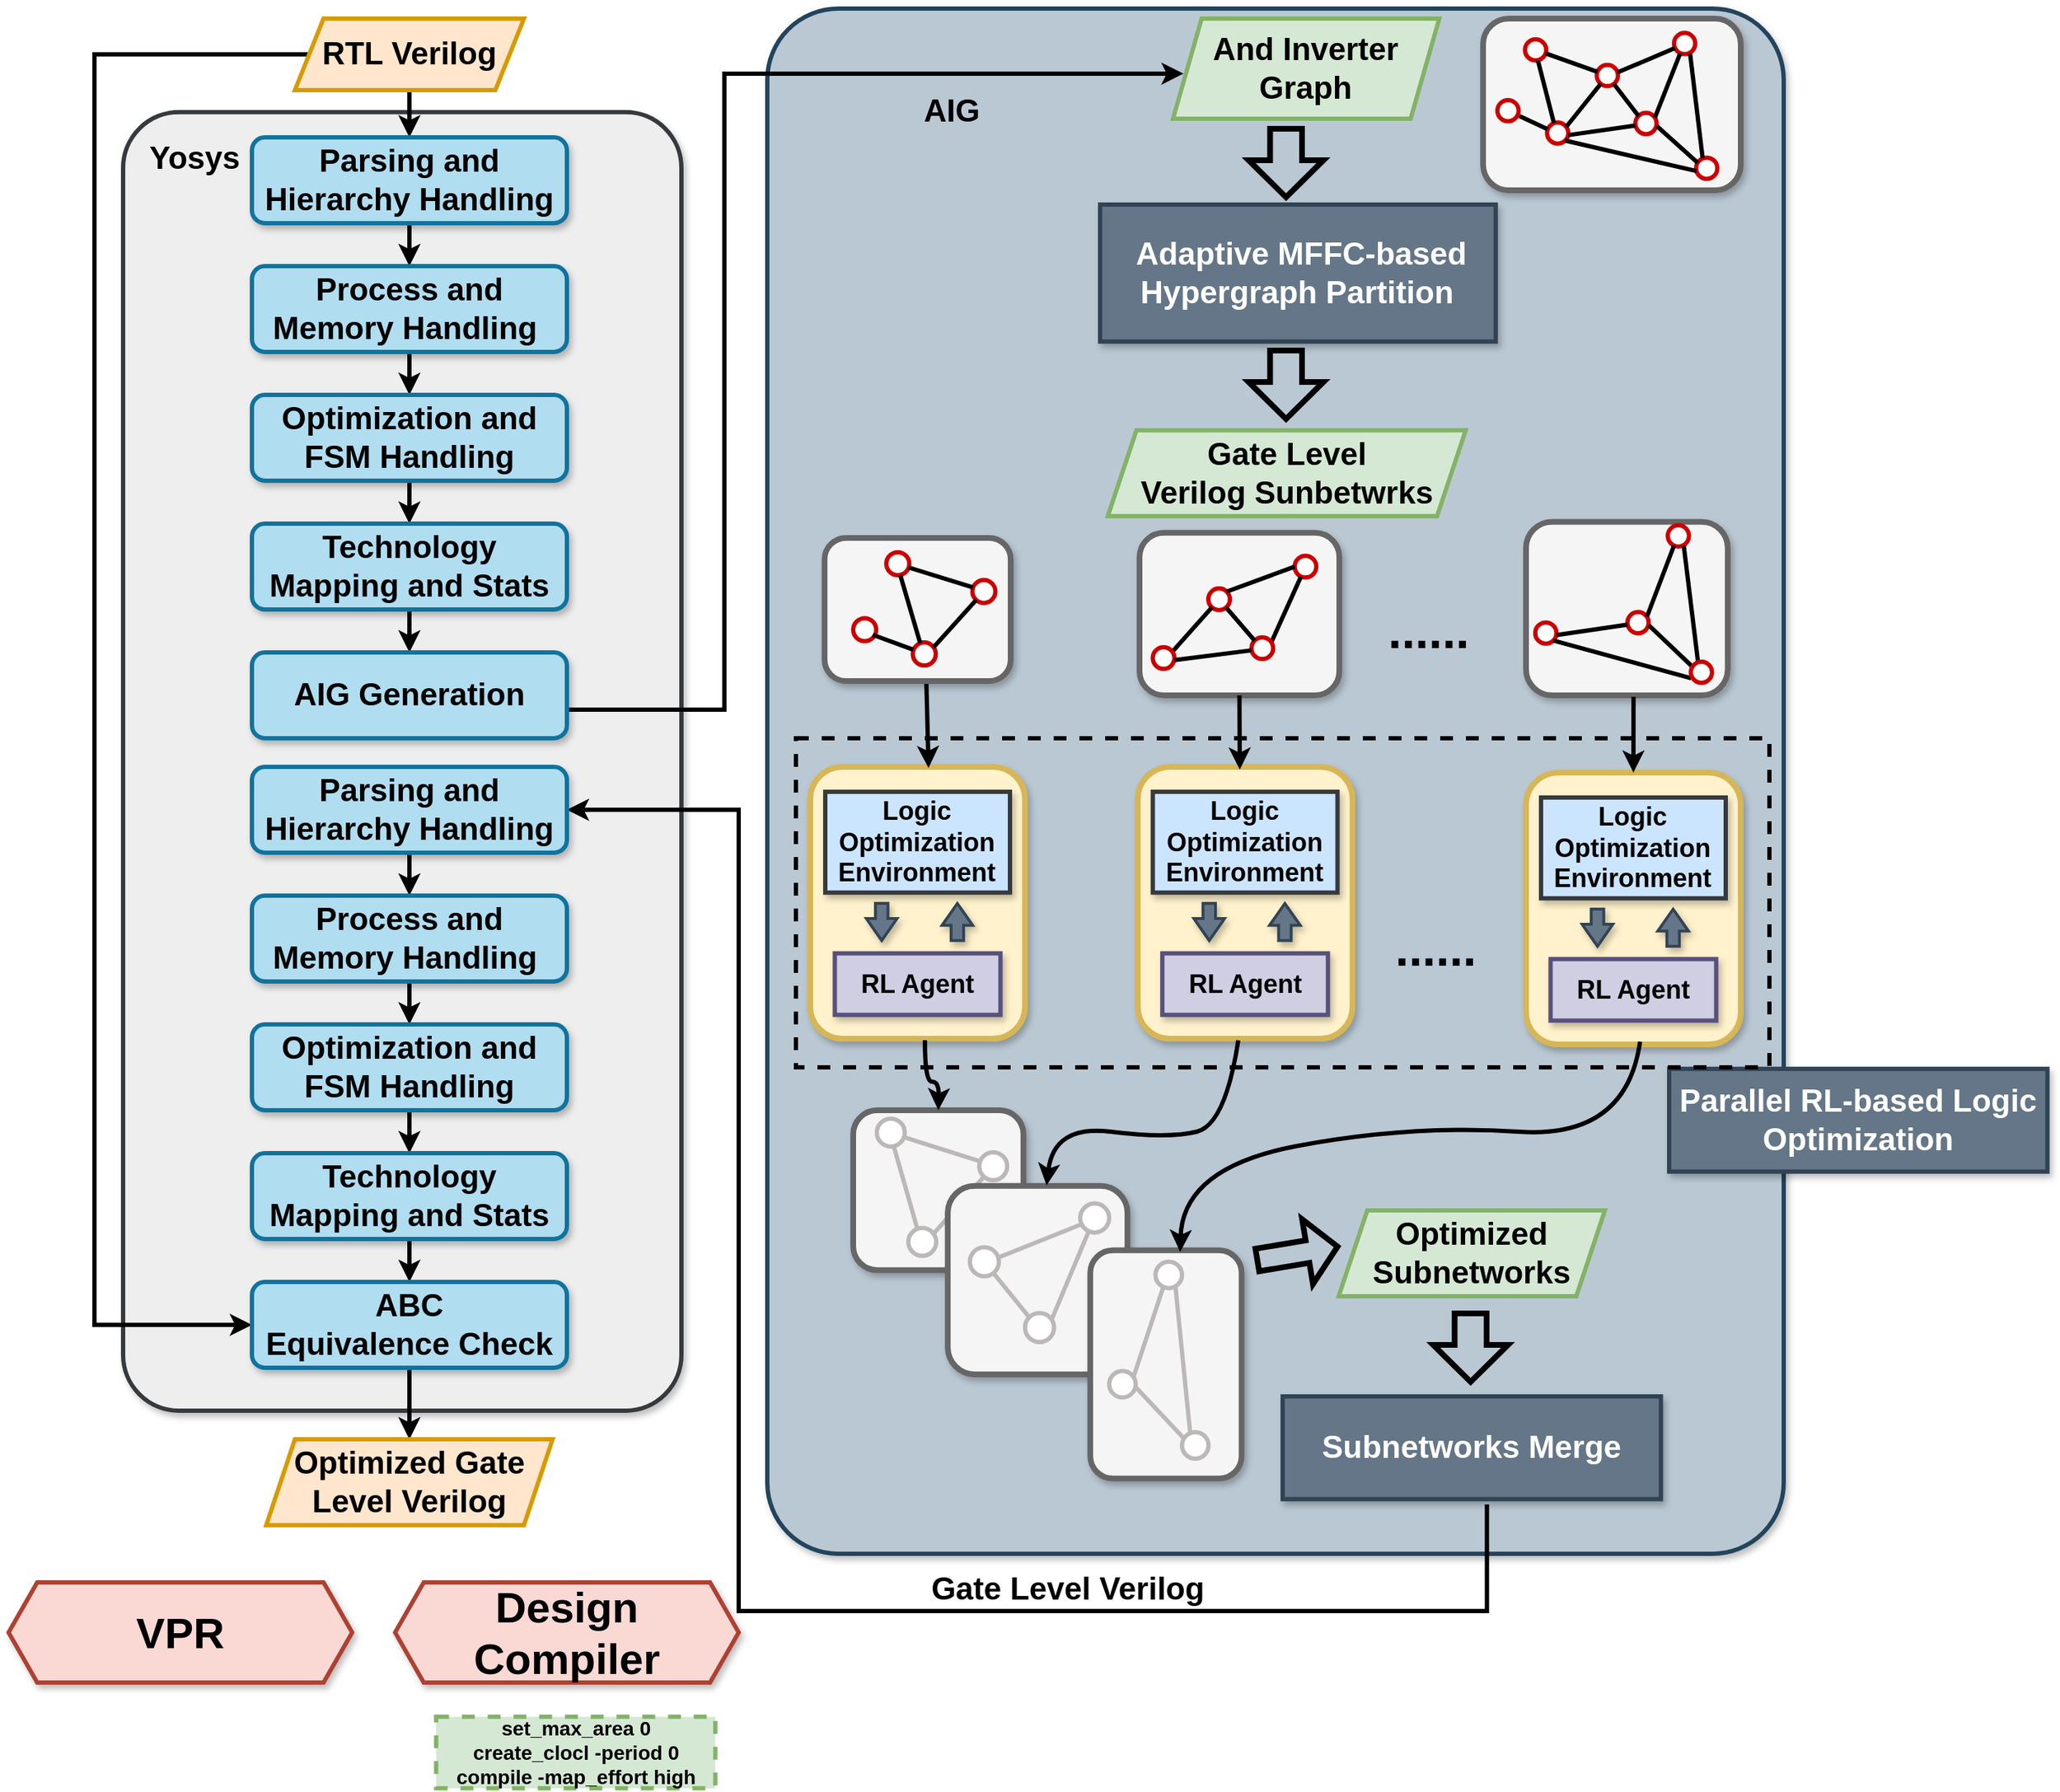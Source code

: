 <mxfile version="24.7.6">
  <diagram name="第 1 页" id="HAvIKgZ25yOHQbioZGKh">
    <mxGraphModel dx="4504" dy="3022" grid="1" gridSize="10" guides="1" tooltips="1" connect="1" arrows="1" fold="1" page="1" pageScale="1" pageWidth="900" pageHeight="720" math="0" shadow="0">
      <root>
        <mxCell id="0" />
        <mxCell id="1" parent="0" />
        <mxCell id="H0RHcH_2FTHYZ-mKpaNJ-111" value="" style="rounded=1;whiteSpace=wrap;html=1;fillColor=#bac8d3;strokeColor=#23445d;strokeWidth=3;shadow=1;arcSize=7;textShadow=1;" vertex="1" parent="1">
          <mxGeometry x="-860" y="-1170" width="710" height="1080" as="geometry" />
        </mxCell>
        <mxCell id="fzru5klA7RKhJBc94vuA-6" value="&lt;font face=&quot;Helvetica&quot; size=&quot;1&quot;&gt;&lt;b style=&quot;font-size: 30px;&quot;&gt;Design Compiler&lt;/b&gt;&lt;/font&gt;" style="shape=hexagon;perimeter=hexagonPerimeter2;whiteSpace=wrap;html=1;fixedSize=1;strokeColor=#ae4132;fillColor=#fad9d5;strokeWidth=3;shadow=1;" parent="1" vertex="1">
          <mxGeometry x="-1120" y="-70" width="240" height="70" as="geometry" />
        </mxCell>
        <mxCell id="fzru5klA7RKhJBc94vuA-12" value="&lt;font face=&quot;Helvetica&quot; style=&quot;font-size: 14px;&quot;&gt;&lt;b style=&quot;&quot;&gt;set_max_area 0&lt;br&gt;create_clocl -period 0&lt;br&gt;compile -map_effort high&lt;/b&gt;&lt;/font&gt;" style="rounded=0;whiteSpace=wrap;html=1;dashed=1;perimeterSpacing=3;strokeWidth=3;fillColor=#d5e8d4;strokeColor=#82b366;" parent="1" vertex="1">
          <mxGeometry x="-1091.32" y="23.93" width="195" height="50" as="geometry" />
        </mxCell>
        <mxCell id="-el-lTCZ7dYY3-WtjOfP-2" value="" style="rounded=1;whiteSpace=wrap;html=1;fillColor=#eeeeee;strokeColor=#36393d;strokeWidth=3;shadow=1;arcSize=10;" parent="1" vertex="1">
          <mxGeometry x="-1310" y="-1097.66" width="390" height="907.66" as="geometry" />
        </mxCell>
        <mxCell id="-el-lTCZ7dYY3-WtjOfP-6" value="" style="endArrow=classic;html=1;rounded=0;strokeWidth=3;entryX=0.431;entryY=-0.001;entryDx=0;entryDy=0;entryPerimeter=0;edgeStyle=orthogonalEdgeStyle;exitX=1;exitY=0.5;exitDx=0;exitDy=0;" parent="1" edge="1" source="H0RHcH_2FTHYZ-mKpaNJ-228">
          <mxGeometry width="50" height="50" relative="1" as="geometry">
            <mxPoint x="-1020" y="-920" as="sourcePoint" />
            <mxPoint x="-569.21" y="-1124.53" as="targetPoint" />
            <Array as="points">
              <mxPoint x="-1206" y="-680" />
              <mxPoint x="-890" y="-680" />
              <mxPoint x="-890" y="-1124" />
            </Array>
          </mxGeometry>
        </mxCell>
        <mxCell id="-el-lTCZ7dYY3-WtjOfP-274" value="" style="endArrow=classic;html=1;rounded=0;strokeWidth=3;edgeStyle=orthogonalEdgeStyle;exitX=0.54;exitY=1.052;exitDx=0;exitDy=0;exitPerimeter=0;entryX=1;entryY=0.5;entryDx=0;entryDy=0;" parent="1" source="H0RHcH_2FTHYZ-mKpaNJ-75" edge="1" target="H0RHcH_2FTHYZ-mKpaNJ-242">
          <mxGeometry width="50" height="50" relative="1" as="geometry">
            <mxPoint x="-307.21" y="1.94" as="sourcePoint" />
            <mxPoint x="-1050" y="-620" as="targetPoint" />
            <Array as="points">
              <mxPoint x="-357" y="-50" />
              <mxPoint x="-880" y="-50" />
              <mxPoint x="-880" y="-610" />
            </Array>
          </mxGeometry>
        </mxCell>
        <mxCell id="-el-lTCZ7dYY3-WtjOfP-275" value="&lt;b style=&quot;&quot;&gt;&lt;font style=&quot;font-size: 22px;&quot;&gt;AIG&amp;nbsp;&lt;/font&gt;&lt;/b&gt;" style="text;html=1;align=center;verticalAlign=middle;whiteSpace=wrap;rounded=0;" parent="1" vertex="1">
          <mxGeometry x="-764.62" y="-1103.15" width="74.12" height="10.15" as="geometry" />
        </mxCell>
        <mxCell id="H0RHcH_2FTHYZ-mKpaNJ-250" style="edgeStyle=orthogonalEdgeStyle;rounded=0;orthogonalLoop=1;jettySize=auto;html=1;entryX=0.5;entryY=0;entryDx=0;entryDy=0;strokeWidth=3;" edge="1" parent="1" source="SU_nRj_41NOhbr6IneJR-1" target="H0RHcH_2FTHYZ-mKpaNJ-223">
          <mxGeometry relative="1" as="geometry" />
        </mxCell>
        <mxCell id="H0RHcH_2FTHYZ-mKpaNJ-251" style="edgeStyle=orthogonalEdgeStyle;rounded=0;orthogonalLoop=1;jettySize=auto;html=1;entryX=0;entryY=0.5;entryDx=0;entryDy=0;strokeWidth=3;" edge="1" parent="1" source="SU_nRj_41NOhbr6IneJR-1" target="H0RHcH_2FTHYZ-mKpaNJ-248">
          <mxGeometry relative="1" as="geometry">
            <Array as="points">
              <mxPoint x="-1330" y="-1138" />
              <mxPoint x="-1330" y="-250" />
            </Array>
          </mxGeometry>
        </mxCell>
        <mxCell id="SU_nRj_41NOhbr6IneJR-1" value="&lt;b style=&quot;&quot;&gt;&lt;font style=&quot;font-size: 22px;&quot;&gt;RTL Verilog&lt;/font&gt;&lt;/b&gt;" style="shape=parallelogram;perimeter=parallelogramPerimeter;whiteSpace=wrap;html=1;fixedSize=1;fillColor=#ffe6cc;strokeColor=#d79b00;strokeWidth=3;" parent="1" vertex="1">
          <mxGeometry x="-1190" y="-1163" width="160" height="50" as="geometry" />
        </mxCell>
        <mxCell id="SU_nRj_41NOhbr6IneJR-2" value="&lt;font style=&quot;font-size: 22px;&quot;&gt;&lt;b&gt;Yosys&lt;/b&gt;&lt;/font&gt;" style="text;html=1;align=center;verticalAlign=middle;whiteSpace=wrap;rounded=0;" parent="1" vertex="1">
          <mxGeometry x="-1290" y="-1080" width="60" height="30" as="geometry" />
        </mxCell>
        <mxCell id="H0RHcH_2FTHYZ-mKpaNJ-74" value="" style="shape=flexArrow;endArrow=classic;html=1;rounded=0;strokeWidth=4;endWidth=25.993;endSize=7.303;width=19.31;" edge="1" parent="1">
          <mxGeometry width="50" height="50" relative="1" as="geometry">
            <mxPoint x="-497.641" y="-1087.998" as="sourcePoint" />
            <mxPoint x="-497.641" y="-1036.137" as="targetPoint" />
          </mxGeometry>
        </mxCell>
        <mxCell id="H0RHcH_2FTHYZ-mKpaNJ-75" value="&lt;b style=&quot;&quot;&gt;&lt;font style=&quot;font-size: 22px;&quot;&gt;Subnetworks Merge&lt;/font&gt;&lt;/b&gt;" style="rounded=0;whiteSpace=wrap;html=1;fillColor=#647687;fontColor=#ffffff;strokeColor=#314354;strokeWidth=3;shadow=1;container=0;" vertex="1" parent="1">
          <mxGeometry x="-500.004" y="-199.998" width="264.237" height="71.808" as="geometry" />
        </mxCell>
        <mxCell id="H0RHcH_2FTHYZ-mKpaNJ-76" value="" style="shape=flexArrow;endArrow=classic;html=1;rounded=0;strokeWidth=4;endWidth=25.993;endSize=7.303;width=19.31;" edge="1" parent="1">
          <mxGeometry width="50" height="50" relative="1" as="geometry">
            <mxPoint x="-368.716" y="-259.997" as="sourcePoint" />
            <mxPoint x="-368.716" y="-208.136" as="targetPoint" />
          </mxGeometry>
        </mxCell>
        <mxCell id="H0RHcH_2FTHYZ-mKpaNJ-93" value="" style="shape=flexArrow;endArrow=classic;html=1;rounded=0;strokeWidth=4;endWidth=25.993;endSize=7.303;width=19.31;" edge="1" parent="1">
          <mxGeometry width="50" height="50" relative="1" as="geometry">
            <mxPoint x="-497.641" y="-933.001" as="sourcePoint" />
            <mxPoint x="-497.641" y="-881.139" as="targetPoint" />
          </mxGeometry>
        </mxCell>
        <mxCell id="H0RHcH_2FTHYZ-mKpaNJ-94" value="&lt;span style=&quot;font-size: 34px;&quot;&gt;&lt;b&gt;......&lt;/b&gt;&lt;/span&gt;" style="text;html=1;align=center;verticalAlign=middle;whiteSpace=wrap;rounded=0;container=0;" vertex="1" parent="1">
          <mxGeometry x="-443.645" y="-747.264" width="92.483" height="23.936" as="geometry" />
        </mxCell>
        <mxCell id="H0RHcH_2FTHYZ-mKpaNJ-73" value="&lt;b style=&quot;color: rgb(0, 0, 0);&quot;&gt;&lt;font style=&quot;font-size: 22px;&quot; color=&quot;#ffffff&quot;&gt;&amp;nbsp;Adaptive MFFC-based Hypergraph Partition&lt;/font&gt;&lt;/b&gt;" style="rounded=0;whiteSpace=wrap;html=1;fillColor=#647687;fontColor=#ffffff;strokeColor=#314354;strokeWidth=3;shadow=1;container=0;" vertex="1" parent="1">
          <mxGeometry x="-627.51" y="-1033" width="276.35" height="95.74" as="geometry" />
        </mxCell>
        <mxCell id="H0RHcH_2FTHYZ-mKpaNJ-119" value="" style="group" vertex="1" connectable="0" parent="1">
          <mxGeometry x="-330" y="-811.27" width="140.89" height="121.27" as="geometry" />
        </mxCell>
        <mxCell id="H0RHcH_2FTHYZ-mKpaNJ-77" value="" style="rounded=1;whiteSpace=wrap;html=1;fillColor=#f5f5f5;fontColor=#333333;strokeColor=#666666;strokeWidth=4;shadow=1;container=0;" vertex="1" parent="H0RHcH_2FTHYZ-mKpaNJ-119">
          <mxGeometry width="140.89" height="121.27" as="geometry" />
        </mxCell>
        <mxCell id="H0RHcH_2FTHYZ-mKpaNJ-85" value="" style="ellipse;whiteSpace=wrap;html=1;aspect=fixed;strokeColor=#CC0000;strokeWidth=3;container=0;" vertex="1" parent="H0RHcH_2FTHYZ-mKpaNJ-119">
          <mxGeometry x="6.441" y="70.337" width="14.79" height="14.79" as="geometry" />
        </mxCell>
        <mxCell id="H0RHcH_2FTHYZ-mKpaNJ-86" value="" style="ellipse;whiteSpace=wrap;html=1;aspect=fixed;strokeColor=#CC0000;strokeWidth=3;container=0;" vertex="1" parent="H0RHcH_2FTHYZ-mKpaNJ-119">
          <mxGeometry x="70.848" y="63.06" width="14.79" height="14.79" as="geometry" />
        </mxCell>
        <mxCell id="H0RHcH_2FTHYZ-mKpaNJ-87" value="" style="ellipse;whiteSpace=wrap;html=1;aspect=fixed;strokeColor=#CC0000;strokeWidth=3;container=0;" vertex="1" parent="H0RHcH_2FTHYZ-mKpaNJ-119">
          <mxGeometry x="99.026" y="2.425" width="14.79" height="14.79" as="geometry" />
        </mxCell>
        <mxCell id="H0RHcH_2FTHYZ-mKpaNJ-88" value="" style="endArrow=none;html=1;rounded=0;strokeWidth=3;exitX=1.003;exitY=0.597;exitDx=0;exitDy=0;exitPerimeter=0;entryX=-0.006;entryY=0.597;entryDx=0;entryDy=0;entryPerimeter=0;" edge="1" parent="H0RHcH_2FTHYZ-mKpaNJ-119" source="H0RHcH_2FTHYZ-mKpaNJ-85" target="H0RHcH_2FTHYZ-mKpaNJ-86">
          <mxGeometry width="50" height="50" relative="1" as="geometry">
            <mxPoint x="24.958" y="79.068" as="sourcePoint" />
            <mxPoint x="49.11" y="48.508" as="targetPoint" />
          </mxGeometry>
        </mxCell>
        <mxCell id="H0RHcH_2FTHYZ-mKpaNJ-89" value="" style="endArrow=none;html=1;rounded=0;strokeWidth=3;entryX=0.923;entryY=0.216;entryDx=0;entryDy=0;exitX=0.292;exitY=0.963;exitDx=0;exitDy=0;exitPerimeter=0;entryPerimeter=0;" edge="1" parent="H0RHcH_2FTHYZ-mKpaNJ-119" source="H0RHcH_2FTHYZ-mKpaNJ-87" target="H0RHcH_2FTHYZ-mKpaNJ-86">
          <mxGeometry width="50" height="50" relative="1" as="geometry">
            <mxPoint x="59.979" y="48.508" as="sourcePoint" />
            <mxPoint x="77.288" y="70.822" as="targetPoint" />
          </mxGeometry>
        </mxCell>
        <mxCell id="H0RHcH_2FTHYZ-mKpaNJ-90" value="" style="endArrow=none;html=1;rounded=0;strokeWidth=3;exitX=1.012;exitY=0.625;exitDx=0;exitDy=0;exitPerimeter=0;entryX=0.073;entryY=0.237;entryDx=0;entryDy=0;entryPerimeter=0;" edge="1" parent="H0RHcH_2FTHYZ-mKpaNJ-119" source="H0RHcH_2FTHYZ-mKpaNJ-86" target="H0RHcH_2FTHYZ-mKpaNJ-108">
          <mxGeometry width="50" height="50" relative="1" as="geometry">
            <mxPoint x="86.949" y="48.508" as="sourcePoint" />
            <mxPoint x="154.174" y="94.591" as="targetPoint" />
          </mxGeometry>
        </mxCell>
        <mxCell id="H0RHcH_2FTHYZ-mKpaNJ-91" value="" style="endArrow=none;html=1;rounded=0;strokeWidth=3;entryX=0.308;entryY=0.021;entryDx=0;entryDy=0;exitX=0.755;exitY=0.968;exitDx=0;exitDy=0;exitPerimeter=0;entryPerimeter=0;" edge="1" parent="H0RHcH_2FTHYZ-mKpaNJ-119" source="H0RHcH_2FTHYZ-mKpaNJ-87">
          <mxGeometry width="50" height="50" relative="1" as="geometry">
            <mxPoint x="107.881" y="26.194" as="sourcePoint" />
            <mxPoint x="120.087" y="97.423" as="targetPoint" />
          </mxGeometry>
        </mxCell>
        <mxCell id="H0RHcH_2FTHYZ-mKpaNJ-92" value="" style="endArrow=none;html=1;rounded=0;strokeWidth=3;exitX=1;exitY=1;exitDx=0;exitDy=0;entryX=0.018;entryY=0.633;entryDx=0;entryDy=0;entryPerimeter=0;" edge="1" parent="H0RHcH_2FTHYZ-mKpaNJ-119" source="H0RHcH_2FTHYZ-mKpaNJ-85">
          <mxGeometry width="50" height="50" relative="1" as="geometry">
            <mxPoint x="26.568" y="86.829" as="sourcePoint" />
            <mxPoint x="115.417" y="109.298" as="targetPoint" />
          </mxGeometry>
        </mxCell>
        <mxCell id="H0RHcH_2FTHYZ-mKpaNJ-108" value="" style="ellipse;whiteSpace=wrap;html=1;aspect=fixed;strokeColor=#CC0000;strokeWidth=3;container=0;" vertex="1" parent="H0RHcH_2FTHYZ-mKpaNJ-119">
          <mxGeometry x="115.127" y="97.744" width="14.79" height="14.79" as="geometry" />
        </mxCell>
        <mxCell id="H0RHcH_2FTHYZ-mKpaNJ-10" value="&lt;span style=&quot;font-size: 34px;&quot;&gt;&lt;b&gt;......&lt;/b&gt;&lt;/span&gt;" style="text;html=1;align=center;verticalAlign=middle;whiteSpace=wrap;rounded=0;container=0;" vertex="1" parent="1">
          <mxGeometry x="-439.021" y="-525.058" width="92.483" height="23.936" as="geometry" />
        </mxCell>
        <mxCell id="H0RHcH_2FTHYZ-mKpaNJ-186" value="" style="group" vertex="1" connectable="0" parent="1">
          <mxGeometry x="-360" y="-1163" width="180" height="120" as="geometry" />
        </mxCell>
        <mxCell id="H0RHcH_2FTHYZ-mKpaNJ-185" value="" style="rounded=1;whiteSpace=wrap;html=1;fillColor=#f5f5f5;fontColor=#333333;strokeColor=#666666;strokeWidth=4;shadow=1;container=0;" vertex="1" parent="H0RHcH_2FTHYZ-mKpaNJ-186">
          <mxGeometry width="180" height="120" as="geometry" />
        </mxCell>
        <mxCell id="H0RHcH_2FTHYZ-mKpaNJ-155" value="" style="ellipse;whiteSpace=wrap;html=1;aspect=fixed;strokeColor=#CC0000;strokeWidth=3;container=0;" vertex="1" parent="H0RHcH_2FTHYZ-mKpaNJ-186">
          <mxGeometry x="29.28" y="14.472" width="14.81" height="14.81" as="geometry" />
        </mxCell>
        <mxCell id="H0RHcH_2FTHYZ-mKpaNJ-156" value="" style="ellipse;whiteSpace=wrap;html=1;aspect=fixed;strokeColor=#CC0000;strokeWidth=3;container=0;" vertex="1" parent="H0RHcH_2FTHYZ-mKpaNJ-186">
          <mxGeometry x="44.704" y="72.605" width="14.81" height="14.81" as="geometry" />
        </mxCell>
        <mxCell id="H0RHcH_2FTHYZ-mKpaNJ-157" value="" style="ellipse;whiteSpace=wrap;html=1;aspect=fixed;strokeColor=#CC0000;strokeWidth=3;container=0;" vertex="1" parent="H0RHcH_2FTHYZ-mKpaNJ-186">
          <mxGeometry x="79.408" y="32.359" width="14.81" height="14.81" as="geometry" />
        </mxCell>
        <mxCell id="H0RHcH_2FTHYZ-mKpaNJ-158" value="" style="ellipse;whiteSpace=wrap;html=1;aspect=fixed;strokeColor=#CC0000;strokeWidth=3;container=0;" vertex="1" parent="H0RHcH_2FTHYZ-mKpaNJ-186">
          <mxGeometry x="106.4" y="65.898" width="14.81" height="14.81" as="geometry" />
        </mxCell>
        <mxCell id="H0RHcH_2FTHYZ-mKpaNJ-159" value="" style="ellipse;whiteSpace=wrap;html=1;aspect=fixed;strokeColor=#CC0000;strokeWidth=3;container=0;" vertex="1" parent="H0RHcH_2FTHYZ-mKpaNJ-186">
          <mxGeometry x="133.392" y="10" width="14.81" height="14.81" as="geometry" />
        </mxCell>
        <mxCell id="H0RHcH_2FTHYZ-mKpaNJ-160" value="" style="ellipse;whiteSpace=wrap;html=1;aspect=fixed;strokeColor=#CC0000;strokeWidth=3;container=0;" vertex="1" parent="H0RHcH_2FTHYZ-mKpaNJ-186">
          <mxGeometry x="148.816" y="97.2" width="14.81" height="14.81" as="geometry" />
        </mxCell>
        <mxCell id="H0RHcH_2FTHYZ-mKpaNJ-161" value="" style="ellipse;whiteSpace=wrap;html=1;aspect=fixed;strokeColor=#CC0000;strokeWidth=3;container=0;" vertex="1" parent="H0RHcH_2FTHYZ-mKpaNJ-186">
          <mxGeometry x="10" y="56.954" width="14.81" height="14.81" as="geometry" />
        </mxCell>
        <mxCell id="H0RHcH_2FTHYZ-mKpaNJ-162" value="" style="endArrow=none;html=1;rounded=0;strokeWidth=3;exitX=0.017;exitY=0.313;exitDx=0;exitDy=0;exitPerimeter=0;" edge="1" parent="H0RHcH_2FTHYZ-mKpaNJ-186" source="H0RHcH_2FTHYZ-mKpaNJ-156">
          <mxGeometry width="50" height="50" relative="1" as="geometry">
            <mxPoint x="6.144" y="90.493" as="sourcePoint" />
            <mxPoint x="25.424" y="68.134" as="targetPoint" />
          </mxGeometry>
        </mxCell>
        <mxCell id="H0RHcH_2FTHYZ-mKpaNJ-163" value="" style="endArrow=none;html=1;rounded=0;strokeWidth=3;exitX=0.321;exitY=0.022;exitDx=0;exitDy=0;exitPerimeter=0;entryX=0.609;entryY=1;entryDx=0;entryDy=0;entryPerimeter=0;" edge="1" parent="H0RHcH_2FTHYZ-mKpaNJ-186" source="H0RHcH_2FTHYZ-mKpaNJ-156" target="H0RHcH_2FTHYZ-mKpaNJ-155">
          <mxGeometry width="50" height="50" relative="1" as="geometry">
            <mxPoint x="56.658" y="42.644" as="sourcePoint" />
            <mxPoint x="36.992" y="32.359" as="targetPoint" />
          </mxGeometry>
        </mxCell>
        <mxCell id="H0RHcH_2FTHYZ-mKpaNJ-164" value="" style="endArrow=none;html=1;rounded=0;strokeWidth=3;exitX=0.027;exitY=0.324;exitDx=0;exitDy=0;exitPerimeter=0;entryX=0.974;entryY=0.663;entryDx=0;entryDy=0;entryPerimeter=0;" edge="1" parent="H0RHcH_2FTHYZ-mKpaNJ-186" source="H0RHcH_2FTHYZ-mKpaNJ-157" target="H0RHcH_2FTHYZ-mKpaNJ-155">
          <mxGeometry width="50" height="50" relative="1" as="geometry">
            <mxPoint x="64.37" y="38.172" as="sourcePoint" />
            <mxPoint x="44.704" y="27.887" as="targetPoint" />
          </mxGeometry>
        </mxCell>
        <mxCell id="H0RHcH_2FTHYZ-mKpaNJ-165" value="" style="endArrow=none;html=1;rounded=0;strokeWidth=3;exitX=0.906;exitY=0.204;exitDx=0;exitDy=0;exitPerimeter=0;" edge="1" parent="H0RHcH_2FTHYZ-mKpaNJ-186" source="H0RHcH_2FTHYZ-mKpaNJ-156" target="H0RHcH_2FTHYZ-mKpaNJ-157">
          <mxGeometry width="50" height="50" relative="1" as="geometry">
            <mxPoint x="52.802" y="87.362" as="sourcePoint" />
            <mxPoint x="33.136" y="77.077" as="targetPoint" />
          </mxGeometry>
        </mxCell>
        <mxCell id="H0RHcH_2FTHYZ-mKpaNJ-166" value="" style="endArrow=none;html=1;rounded=0;strokeWidth=3;exitX=1.003;exitY=0.597;exitDx=0;exitDy=0;exitPerimeter=0;entryX=-0.006;entryY=0.597;entryDx=0;entryDy=0;entryPerimeter=0;" edge="1" parent="H0RHcH_2FTHYZ-mKpaNJ-186" source="H0RHcH_2FTHYZ-mKpaNJ-156" target="H0RHcH_2FTHYZ-mKpaNJ-158">
          <mxGeometry width="50" height="50" relative="1" as="geometry">
            <mxPoint x="62.442" y="80.655" as="sourcePoint" />
            <mxPoint x="85.578" y="52.482" as="targetPoint" />
          </mxGeometry>
        </mxCell>
        <mxCell id="H0RHcH_2FTHYZ-mKpaNJ-167" value="" style="endArrow=none;html=1;rounded=0;strokeWidth=3;entryX=0;entryY=0;entryDx=0;entryDy=0;" edge="1" parent="H0RHcH_2FTHYZ-mKpaNJ-186" source="H0RHcH_2FTHYZ-mKpaNJ-157" target="H0RHcH_2FTHYZ-mKpaNJ-158">
          <mxGeometry width="50" height="50" relative="1" as="geometry">
            <mxPoint x="63.984" y="87.809" as="sourcePoint" />
            <mxPoint x="111.027" y="83.785" as="targetPoint" />
          </mxGeometry>
        </mxCell>
        <mxCell id="H0RHcH_2FTHYZ-mKpaNJ-168" value="" style="endArrow=none;html=1;rounded=0;strokeWidth=3;exitX=0.975;exitY=0.358;exitDx=0;exitDy=0;exitPerimeter=0;entryX=0.04;entryY=0.72;entryDx=0;entryDy=0;entryPerimeter=0;" edge="1" parent="H0RHcH_2FTHYZ-mKpaNJ-186" source="H0RHcH_2FTHYZ-mKpaNJ-157" target="H0RHcH_2FTHYZ-mKpaNJ-159">
          <mxGeometry width="50" height="50" relative="1" as="geometry">
            <mxPoint x="62.442" y="80.655" as="sourcePoint" />
            <mxPoint x="85.578" y="52.482" as="targetPoint" />
          </mxGeometry>
        </mxCell>
        <mxCell id="H0RHcH_2FTHYZ-mKpaNJ-169" value="" style="endArrow=none;html=1;rounded=0;strokeWidth=3;entryX=0.923;entryY=0.216;entryDx=0;entryDy=0;exitX=0.292;exitY=0.963;exitDx=0;exitDy=0;exitPerimeter=0;entryPerimeter=0;" edge="1" parent="H0RHcH_2FTHYZ-mKpaNJ-186" source="H0RHcH_2FTHYZ-mKpaNJ-159" target="H0RHcH_2FTHYZ-mKpaNJ-158">
          <mxGeometry width="50" height="50" relative="1" as="geometry">
            <mxPoint x="95.989" y="52.482" as="sourcePoint" />
            <mxPoint x="112.57" y="73.053" as="targetPoint" />
          </mxGeometry>
        </mxCell>
        <mxCell id="H0RHcH_2FTHYZ-mKpaNJ-170" value="" style="endArrow=none;html=1;rounded=0;strokeWidth=3;exitX=1.012;exitY=0.625;exitDx=0;exitDy=0;exitPerimeter=0;entryX=0.073;entryY=0.237;entryDx=0;entryDy=0;entryPerimeter=0;" edge="1" parent="H0RHcH_2FTHYZ-mKpaNJ-186" source="H0RHcH_2FTHYZ-mKpaNJ-158" target="H0RHcH_2FTHYZ-mKpaNJ-160">
          <mxGeometry width="50" height="50" relative="1" as="geometry">
            <mxPoint x="95.989" y="52.482" as="sourcePoint" />
            <mxPoint x="160.384" y="94.964" as="targetPoint" />
          </mxGeometry>
        </mxCell>
        <mxCell id="H0RHcH_2FTHYZ-mKpaNJ-171" value="" style="endArrow=none;html=1;rounded=0;strokeWidth=3;entryX=0.308;entryY=0.021;entryDx=0;entryDy=0;exitX=0.755;exitY=0.968;exitDx=0;exitDy=0;exitPerimeter=0;entryPerimeter=0;" edge="1" parent="H0RHcH_2FTHYZ-mKpaNJ-186" source="H0RHcH_2FTHYZ-mKpaNJ-159" target="H0RHcH_2FTHYZ-mKpaNJ-160">
          <mxGeometry width="50" height="50" relative="1" as="geometry">
            <mxPoint x="141.875" y="31.912" as="sourcePoint" />
            <mxPoint x="124.523" y="74.394" as="targetPoint" />
          </mxGeometry>
        </mxCell>
        <mxCell id="H0RHcH_2FTHYZ-mKpaNJ-172" value="" style="endArrow=none;html=1;rounded=0;strokeWidth=3;exitX=1;exitY=1;exitDx=0;exitDy=0;entryX=0.018;entryY=0.633;entryDx=0;entryDy=0;entryPerimeter=0;" edge="1" parent="H0RHcH_2FTHYZ-mKpaNJ-186" source="H0RHcH_2FTHYZ-mKpaNJ-156" target="H0RHcH_2FTHYZ-mKpaNJ-160">
          <mxGeometry width="50" height="50" relative="1" as="geometry">
            <mxPoint x="63.984" y="87.809" as="sourcePoint" />
            <mxPoint x="168.096" y="99.436" as="targetPoint" />
          </mxGeometry>
        </mxCell>
        <mxCell id="H0RHcH_2FTHYZ-mKpaNJ-187" value="&lt;b style=&quot;font-size: 22px;&quot;&gt;And Inverter Graph&lt;/b&gt;" style="shape=parallelogram;perimeter=parallelogramPerimeter;whiteSpace=wrap;html=1;fixedSize=1;fillColor=#d5e8d4;strokeColor=#82b366;strokeWidth=3;" vertex="1" parent="1">
          <mxGeometry x="-576.6" y="-1163" width="185.98" height="70" as="geometry" />
        </mxCell>
        <mxCell id="H0RHcH_2FTHYZ-mKpaNJ-188" value="" style="group" vertex="1" connectable="0" parent="1">
          <mxGeometry x="-600.0" y="-803.6" width="139.57" height="113.6" as="geometry" />
        </mxCell>
        <mxCell id="H0RHcH_2FTHYZ-mKpaNJ-78" value="" style="rounded=1;whiteSpace=wrap;html=1;fillColor=#f5f5f5;fontColor=#333333;strokeColor=#666666;strokeWidth=4;shadow=1;container=0;" vertex="1" parent="H0RHcH_2FTHYZ-mKpaNJ-188">
          <mxGeometry width="139.57" height="113.6" as="geometry" />
        </mxCell>
        <mxCell id="H0RHcH_2FTHYZ-mKpaNJ-115" value="" style="group" vertex="1" connectable="0" parent="H0RHcH_2FTHYZ-mKpaNJ-188">
          <mxGeometry x="9.26" y="16.09" width="129.57" height="93.6" as="geometry" />
        </mxCell>
        <mxCell id="H0RHcH_2FTHYZ-mKpaNJ-79" value="" style="ellipse;whiteSpace=wrap;html=1;aspect=fixed;strokeColor=#CC0000;strokeWidth=3;container=0;" vertex="1" parent="H0RHcH_2FTHYZ-mKpaNJ-115">
          <mxGeometry x="38.787" y="22.817" width="15.113" height="15.113" as="geometry" />
        </mxCell>
        <mxCell id="H0RHcH_2FTHYZ-mKpaNJ-80" value="" style="ellipse;whiteSpace=wrap;html=1;aspect=fixed;strokeColor=#CC0000;strokeWidth=3;container=0;" vertex="1" parent="H0RHcH_2FTHYZ-mKpaNJ-115">
          <mxGeometry x="99.121" width="15.113" height="15.113" as="geometry" />
        </mxCell>
        <mxCell id="H0RHcH_2FTHYZ-mKpaNJ-81" value="" style="endArrow=none;html=1;rounded=0;strokeWidth=3;exitX=0.906;exitY=0.204;exitDx=0;exitDy=0;exitPerimeter=0;" edge="1" parent="H0RHcH_2FTHYZ-mKpaNJ-115" source="H0RHcH_2FTHYZ-mKpaNJ-105" target="H0RHcH_2FTHYZ-mKpaNJ-79">
          <mxGeometry width="50" height="50" relative="1" as="geometry">
            <mxPoint x="9.05" y="78.946" as="sourcePoint" />
            <mxPoint x="-12.929" y="68.45" as="targetPoint" />
          </mxGeometry>
        </mxCell>
        <mxCell id="H0RHcH_2FTHYZ-mKpaNJ-84" value="" style="endArrow=none;html=1;rounded=0;strokeWidth=3;entryX=0.923;entryY=0.216;entryDx=0;entryDy=0;exitX=0.292;exitY=0.963;exitDx=0;exitDy=0;exitPerimeter=0;entryPerimeter=0;" edge="1" parent="H0RHcH_2FTHYZ-mKpaNJ-115" source="H0RHcH_2FTHYZ-mKpaNJ-80" target="H0RHcH_2FTHYZ-mKpaNJ-106">
          <mxGeometry width="50" height="50" relative="1" as="geometry">
            <mxPoint x="57.318" y="43.352" as="sourcePoint" />
            <mxPoint x="75.849" y="64.343" as="targetPoint" />
          </mxGeometry>
        </mxCell>
        <mxCell id="H0RHcH_2FTHYZ-mKpaNJ-105" value="" style="ellipse;whiteSpace=wrap;html=1;aspect=fixed;strokeColor=#CC0000;strokeWidth=3;container=0;" vertex="1" parent="H0RHcH_2FTHYZ-mKpaNJ-115">
          <mxGeometry y="63.887" width="15.113" height="15.113" as="geometry" />
        </mxCell>
        <mxCell id="H0RHcH_2FTHYZ-mKpaNJ-106" value="" style="ellipse;whiteSpace=wrap;html=1;aspect=fixed;strokeColor=#CC0000;strokeWidth=3;container=0;" vertex="1" parent="H0RHcH_2FTHYZ-mKpaNJ-115">
          <mxGeometry x="68.954" y="57.042" width="15.113" height="15.113" as="geometry" />
        </mxCell>
        <mxCell id="H0RHcH_2FTHYZ-mKpaNJ-107" value="" style="endArrow=none;html=1;rounded=0;strokeWidth=3;exitX=1.003;exitY=0.597;exitDx=0;exitDy=0;exitPerimeter=0;entryX=-0.006;entryY=0.597;entryDx=0;entryDy=0;entryPerimeter=0;" edge="1" parent="H0RHcH_2FTHYZ-mKpaNJ-115" source="H0RHcH_2FTHYZ-mKpaNJ-105" target="H0RHcH_2FTHYZ-mKpaNJ-106">
          <mxGeometry width="50" height="50" relative="1" as="geometry">
            <mxPoint x="19.824" y="72.101" as="sourcePoint" />
            <mxPoint x="45.682" y="43.352" as="targetPoint" />
          </mxGeometry>
        </mxCell>
        <mxCell id="H0RHcH_2FTHYZ-mKpaNJ-82" value="" style="endArrow=none;html=1;rounded=0;strokeWidth=3;entryX=0;entryY=0;entryDx=0;entryDy=0;" edge="1" parent="H0RHcH_2FTHYZ-mKpaNJ-115" source="H0RHcH_2FTHYZ-mKpaNJ-79" target="H0RHcH_2FTHYZ-mKpaNJ-106">
          <mxGeometry width="50" height="50" relative="1" as="geometry">
            <mxPoint x="21.548" y="79.403" as="sourcePoint" />
            <mxPoint x="74.126" y="75.295" as="targetPoint" />
          </mxGeometry>
        </mxCell>
        <mxCell id="H0RHcH_2FTHYZ-mKpaNJ-116" style="rounded=0;orthogonalLoop=1;jettySize=auto;html=1;exitX=1;exitY=0;exitDx=0;exitDy=0;entryX=0;entryY=0.5;entryDx=0;entryDy=0;endArrow=none;endFill=0;strokeWidth=3;" edge="1" parent="H0RHcH_2FTHYZ-mKpaNJ-115" source="H0RHcH_2FTHYZ-mKpaNJ-79" target="H0RHcH_2FTHYZ-mKpaNJ-80">
          <mxGeometry relative="1" as="geometry" />
        </mxCell>
        <mxCell id="H0RHcH_2FTHYZ-mKpaNJ-189" value="&lt;div&gt;&lt;b&gt;&lt;font style=&quot;font-size: 22px;&quot;&gt;Gate Level Verilog&lt;/font&gt;&lt;/b&gt;&lt;b style=&quot;background-color: initial;&quot;&gt;&lt;font style=&quot;font-size: 22px;&quot;&gt;&amp;nbsp;Sunbetwrks&lt;/font&gt;&lt;/b&gt;&lt;/div&gt;" style="shape=parallelogram;perimeter=parallelogramPerimeter;whiteSpace=wrap;html=1;fixedSize=1;fillColor=#d5e8d4;strokeColor=#82b366;strokeWidth=3;" vertex="1" parent="1">
          <mxGeometry x="-622.14" y="-875.27" width="250" height="60" as="geometry" />
        </mxCell>
        <mxCell id="H0RHcH_2FTHYZ-mKpaNJ-190" value="&lt;div&gt;&lt;b style=&quot;font-size: 22px;&quot;&gt;Optimized Subnetworks&lt;/b&gt;&lt;br&gt;&lt;/div&gt;" style="shape=parallelogram;perimeter=parallelogramPerimeter;whiteSpace=wrap;html=1;fixedSize=1;fillColor=#d5e8d4;strokeColor=#82b366;strokeWidth=3;" vertex="1" parent="1">
          <mxGeometry x="-460.88" y="-330.0" width="185.98" height="60" as="geometry" />
        </mxCell>
        <mxCell id="H0RHcH_2FTHYZ-mKpaNJ-191" value="" style="group" vertex="1" connectable="0" parent="1">
          <mxGeometry x="-799.999" y="-399.999" width="271.305" height="257.416" as="geometry" />
        </mxCell>
        <mxCell id="H0RHcH_2FTHYZ-mKpaNJ-30" value="" style="rounded=1;whiteSpace=wrap;html=1;fillColor=#f5f5f5;fontColor=#333333;strokeColor=#666666;strokeWidth=4;shadow=1;container=0;" vertex="1" parent="H0RHcH_2FTHYZ-mKpaNJ-191">
          <mxGeometry width="118.907" height="111.701" as="geometry" />
        </mxCell>
        <mxCell id="H0RHcH_2FTHYZ-mKpaNJ-31" value="" style="ellipse;whiteSpace=wrap;html=1;aspect=fixed;strokeColor=#bcb8b8;strokeWidth=3;container=0;" vertex="1" parent="H0RHcH_2FTHYZ-mKpaNJ-191">
          <mxGeometry x="16.515" y="5.879" width="19.47" height="19.47" as="geometry" />
        </mxCell>
        <mxCell id="H0RHcH_2FTHYZ-mKpaNJ-32" value="" style="ellipse;whiteSpace=wrap;html=1;aspect=fixed;strokeColor=#bcb8b8;strokeWidth=3;container=0;" vertex="1" parent="H0RHcH_2FTHYZ-mKpaNJ-191">
          <mxGeometry x="38.535" y="82.306" width="19.47" height="19.47" as="geometry" />
        </mxCell>
        <mxCell id="H0RHcH_2FTHYZ-mKpaNJ-33" value="" style="ellipse;whiteSpace=wrap;html=1;aspect=fixed;strokeColor=#bcb8b8;strokeWidth=3;container=0;" vertex="1" parent="H0RHcH_2FTHYZ-mKpaNJ-191">
          <mxGeometry x="88.079" y="29.395" width="19.47" height="19.47" as="geometry" />
        </mxCell>
        <mxCell id="H0RHcH_2FTHYZ-mKpaNJ-34" value="" style="endArrow=none;html=1;rounded=0;strokeWidth=3;exitX=0.321;exitY=0.022;exitDx=0;exitDy=0;exitPerimeter=0;entryX=0.609;entryY=1;entryDx=0;entryDy=0;entryPerimeter=0;strokeColor=#bcb8b8;" edge="1" parent="H0RHcH_2FTHYZ-mKpaNJ-191" source="H0RHcH_2FTHYZ-mKpaNJ-32" target="H0RHcH_2FTHYZ-mKpaNJ-31">
          <mxGeometry width="50" height="50" relative="1" as="geometry">
            <mxPoint x="55.6" y="42.917" as="sourcePoint" />
            <mxPoint x="27.525" y="29.395" as="targetPoint" />
          </mxGeometry>
        </mxCell>
        <mxCell id="H0RHcH_2FTHYZ-mKpaNJ-35" value="" style="endArrow=none;html=1;rounded=0;strokeWidth=3;exitX=0.027;exitY=0.324;exitDx=0;exitDy=0;exitPerimeter=0;entryX=0.974;entryY=0.663;entryDx=0;entryDy=0;entryPerimeter=0;strokeColor=#bcb8b8;" edge="1" parent="H0RHcH_2FTHYZ-mKpaNJ-191" source="H0RHcH_2FTHYZ-mKpaNJ-33" target="H0RHcH_2FTHYZ-mKpaNJ-31">
          <mxGeometry width="50" height="50" relative="1" as="geometry">
            <mxPoint x="66.61" y="37.038" as="sourcePoint" />
            <mxPoint x="38.535" y="23.516" as="targetPoint" />
          </mxGeometry>
        </mxCell>
        <mxCell id="H0RHcH_2FTHYZ-mKpaNJ-36" value="" style="endArrow=none;html=1;rounded=0;strokeWidth=3;exitX=0.906;exitY=0.204;exitDx=0;exitDy=0;exitPerimeter=0;strokeColor=#bcb8b8;" edge="1" parent="H0RHcH_2FTHYZ-mKpaNJ-191" source="H0RHcH_2FTHYZ-mKpaNJ-32" target="H0RHcH_2FTHYZ-mKpaNJ-33">
          <mxGeometry width="50" height="50" relative="1" as="geometry">
            <mxPoint x="50.095" y="101.707" as="sourcePoint" />
            <mxPoint x="22.02" y="88.185" as="targetPoint" />
          </mxGeometry>
        </mxCell>
        <mxCell id="H0RHcH_2FTHYZ-mKpaNJ-37" value="" style="rounded=1;whiteSpace=wrap;html=1;fillColor=#f5f5f5;fontColor=#333333;strokeColor=#666666;strokeWidth=4;shadow=1;container=0;" vertex="1" parent="H0RHcH_2FTHYZ-mKpaNJ-191">
          <mxGeometry x="66.059" y="52.914" width="125.513" height="131.648" as="geometry" />
        </mxCell>
        <mxCell id="H0RHcH_2FTHYZ-mKpaNJ-38" value="" style="ellipse;whiteSpace=wrap;html=1;aspect=fixed;strokeColor=#BCB8B8;strokeWidth=3;container=0;" vertex="1" parent="H0RHcH_2FTHYZ-mKpaNJ-191">
          <mxGeometry x="81.473" y="95.777" width="20.279" height="20.279" as="geometry" />
        </mxCell>
        <mxCell id="H0RHcH_2FTHYZ-mKpaNJ-39" value="" style="ellipse;whiteSpace=wrap;html=1;aspect=fixed;strokeColor=#BCB8B8;strokeWidth=3;container=0;" vertex="1" parent="H0RHcH_2FTHYZ-mKpaNJ-191">
          <mxGeometry x="120.008" y="141.7" width="20.279" height="20.279" as="geometry" />
        </mxCell>
        <mxCell id="H0RHcH_2FTHYZ-mKpaNJ-40" value="" style="ellipse;whiteSpace=wrap;html=1;aspect=fixed;strokeColor=#BCB8B8;strokeWidth=3;container=0;" vertex="1" parent="H0RHcH_2FTHYZ-mKpaNJ-191">
          <mxGeometry x="158.542" y="65.161" width="20.279" height="20.279" as="geometry" />
        </mxCell>
        <mxCell id="H0RHcH_2FTHYZ-mKpaNJ-41" value="" style="endArrow=none;html=1;rounded=0;strokeWidth=3;entryX=0;entryY=0;entryDx=0;entryDy=0;strokeColor=#BCB8B8;" edge="1" parent="H0RHcH_2FTHYZ-mKpaNJ-191" source="H0RHcH_2FTHYZ-mKpaNJ-38" target="H0RHcH_2FTHYZ-mKpaNJ-39">
          <mxGeometry width="50" height="50" relative="1" as="geometry">
            <mxPoint x="59.453" y="171.704" as="sourcePoint" />
            <mxPoint x="126.614" y="166.193" as="targetPoint" />
          </mxGeometry>
        </mxCell>
        <mxCell id="H0RHcH_2FTHYZ-mKpaNJ-42" value="" style="endArrow=none;html=1;rounded=0;strokeWidth=3;exitX=0.975;exitY=0.358;exitDx=0;exitDy=0;exitPerimeter=0;entryX=0.04;entryY=0.72;entryDx=0;entryDy=0;entryPerimeter=0;strokeColor=#BCB8B8;" edge="1" parent="H0RHcH_2FTHYZ-mKpaNJ-191" source="H0RHcH_2FTHYZ-mKpaNJ-38" target="H0RHcH_2FTHYZ-mKpaNJ-40">
          <mxGeometry width="50" height="50" relative="1" as="geometry">
            <mxPoint x="57.251" y="161.907" as="sourcePoint" />
            <mxPoint x="90.281" y="123.331" as="targetPoint" />
          </mxGeometry>
        </mxCell>
        <mxCell id="H0RHcH_2FTHYZ-mKpaNJ-43" value="" style="endArrow=none;html=1;rounded=0;strokeWidth=3;entryX=0.923;entryY=0.216;entryDx=0;entryDy=0;exitX=0.292;exitY=0.963;exitDx=0;exitDy=0;exitPerimeter=0;entryPerimeter=0;strokeColor=#BCB8B8;" edge="1" parent="H0RHcH_2FTHYZ-mKpaNJ-191" source="H0RHcH_2FTHYZ-mKpaNJ-40" target="H0RHcH_2FTHYZ-mKpaNJ-39">
          <mxGeometry width="50" height="50" relative="1" as="geometry">
            <mxPoint x="105.144" y="123.331" as="sourcePoint" />
            <mxPoint x="128.815" y="151.497" as="targetPoint" />
          </mxGeometry>
        </mxCell>
        <mxCell id="H0RHcH_2FTHYZ-mKpaNJ-45" value="" style="rounded=1;whiteSpace=wrap;html=1;fillColor=#f5f5f5;fontColor=#333333;strokeColor=#666666;strokeWidth=4;shadow=1;container=0;" vertex="1" parent="H0RHcH_2FTHYZ-mKpaNJ-191">
          <mxGeometry x="165.61" y="97.842" width="105.695" height="159.573" as="geometry" />
        </mxCell>
        <mxCell id="H0RHcH_2FTHYZ-mKpaNJ-46" value="" style="ellipse;whiteSpace=wrap;html=1;aspect=fixed;strokeColor=#BCB8B8;strokeWidth=3;container=0;" vertex="1" parent="H0RHcH_2FTHYZ-mKpaNJ-191">
          <mxGeometry x="178.822" y="182.212" width="18.497" height="18.497" as="geometry" />
        </mxCell>
        <mxCell id="H0RHcH_2FTHYZ-mKpaNJ-47" value="" style="ellipse;whiteSpace=wrap;html=1;aspect=fixed;strokeColor=#BCB8B8;strokeWidth=3;container=0;" vertex="1" parent="H0RHcH_2FTHYZ-mKpaNJ-191">
          <mxGeometry x="211.191" y="105.821" width="18.497" height="18.497" as="geometry" />
        </mxCell>
        <mxCell id="H0RHcH_2FTHYZ-mKpaNJ-48" value="" style="ellipse;whiteSpace=wrap;html=1;aspect=fixed;strokeColor=#BCB8B8;strokeWidth=3;container=0;" vertex="1" parent="H0RHcH_2FTHYZ-mKpaNJ-191">
          <mxGeometry x="229.688" y="224.992" width="18.497" height="18.497" as="geometry" />
        </mxCell>
        <mxCell id="H0RHcH_2FTHYZ-mKpaNJ-49" value="" style="endArrow=none;html=1;rounded=0;strokeWidth=3;entryX=0.923;entryY=0.216;entryDx=0;entryDy=0;exitX=0.292;exitY=0.963;exitDx=0;exitDy=0;exitPerimeter=0;entryPerimeter=0;strokeColor=#BCB8B8;" edge="1" parent="H0RHcH_2FTHYZ-mKpaNJ-191" source="H0RHcH_2FTHYZ-mKpaNJ-47" target="H0RHcH_2FTHYZ-mKpaNJ-46">
          <mxGeometry width="50" height="50" relative="1" as="geometry">
            <mxPoint x="166.337" y="163.879" as="sourcePoint" />
            <mxPoint x="186.221" y="191.991" as="targetPoint" />
          </mxGeometry>
        </mxCell>
        <mxCell id="H0RHcH_2FTHYZ-mKpaNJ-50" value="" style="endArrow=none;html=1;rounded=0;strokeWidth=3;exitX=1.012;exitY=0.625;exitDx=0;exitDy=0;exitPerimeter=0;entryX=0.073;entryY=0.237;entryDx=0;entryDy=0;entryPerimeter=0;strokeColor=#BCB8B8;" edge="1" parent="H0RHcH_2FTHYZ-mKpaNJ-191" source="H0RHcH_2FTHYZ-mKpaNJ-46" target="H0RHcH_2FTHYZ-mKpaNJ-48">
          <mxGeometry width="50" height="50" relative="1" as="geometry">
            <mxPoint x="166.337" y="163.879" as="sourcePoint" />
            <mxPoint x="243.56" y="221.936" as="targetPoint" />
          </mxGeometry>
        </mxCell>
        <mxCell id="H0RHcH_2FTHYZ-mKpaNJ-51" value="" style="endArrow=none;html=1;rounded=0;strokeWidth=3;entryX=0.308;entryY=0.021;entryDx=0;entryDy=0;exitX=0.755;exitY=0.968;exitDx=0;exitDy=0;exitPerimeter=0;entryPerimeter=0;strokeColor=#BCB8B8;" edge="1" parent="H0RHcH_2FTHYZ-mKpaNJ-191" source="H0RHcH_2FTHYZ-mKpaNJ-47" target="H0RHcH_2FTHYZ-mKpaNJ-48">
          <mxGeometry width="50" height="50" relative="1" as="geometry">
            <mxPoint x="221.364" y="135.766" as="sourcePoint" />
            <mxPoint x="200.556" y="193.824" as="targetPoint" />
          </mxGeometry>
        </mxCell>
        <mxCell id="H0RHcH_2FTHYZ-mKpaNJ-5" value="" style="rounded=1;whiteSpace=wrap;html=1;strokeWidth=4;fillColor=#fff2cc;strokeColor=#d6b656;shadow=1;container=0;" vertex="1" parent="1">
          <mxGeometry x="-830.001" y="-640.004" width="150" height="190" as="geometry" />
        </mxCell>
        <mxCell id="H0RHcH_2FTHYZ-mKpaNJ-6" value="&lt;font size=&quot;1&quot; style=&quot;&quot;&gt;&lt;b style=&quot;font-size: 18px;&quot;&gt;RL Agent&lt;/b&gt;&lt;/font&gt;" style="rounded=0;whiteSpace=wrap;html=1;fillColor=#d0cee2;strokeColor=#56517e;strokeWidth=3;shadow=1;container=0;" vertex="1" parent="1">
          <mxGeometry x="-812.841" y="-509.664" width="115.69" height="43" as="geometry" />
        </mxCell>
        <mxCell id="H0RHcH_2FTHYZ-mKpaNJ-7" value="&lt;font size=&quot;1&quot; style=&quot;&quot;&gt;&lt;b style=&quot;font-size: 18px;&quot;&gt;Logic Optimization Environment&lt;/b&gt;&lt;/font&gt;" style="rounded=0;whiteSpace=wrap;html=1;fillColor=#cce5ff;strokeColor=#36393d;strokeWidth=3;shadow=1;container=0;" vertex="1" parent="1">
          <mxGeometry x="-819.501" y="-622.584" width="129" height="70.45" as="geometry" />
        </mxCell>
        <mxCell id="H0RHcH_2FTHYZ-mKpaNJ-8" value="" style="shape=flexArrow;endArrow=classic;html=1;rounded=0;strokeWidth=2;endWidth=10.728;endSize=4.445;width=7.742;shadow=1;fillColor=#647687;strokeColor=#314354;" edge="1" parent="1">
          <mxGeometry width="50" height="50" relative="1" as="geometry">
            <mxPoint x="-780.093" y="-545.564" as="sourcePoint" />
            <mxPoint x="-780.093" y="-517.638" as="targetPoint" />
          </mxGeometry>
        </mxCell>
        <mxCell id="H0RHcH_2FTHYZ-mKpaNJ-9" value="" style="shape=flexArrow;endArrow=classic;html=1;rounded=0;strokeWidth=2;endWidth=10.728;endSize=4.445;width=7.742;shadow=1;fillColor=#647687;strokeColor=#314354;" edge="1" parent="1">
          <mxGeometry width="50" height="50" relative="1" as="geometry">
            <mxPoint x="-727.245" y="-517.638" as="sourcePoint" />
            <mxPoint x="-727.245" y="-545.564" as="targetPoint" />
          </mxGeometry>
        </mxCell>
        <mxCell id="H0RHcH_2FTHYZ-mKpaNJ-123" value="" style="rounded=1;whiteSpace=wrap;html=1;strokeWidth=4;fillColor=#fff2cc;strokeColor=#d6b656;shadow=1;container=0;" vertex="1" parent="1">
          <mxGeometry x="-601.211" y="-640.004" width="150" height="190" as="geometry" />
        </mxCell>
        <mxCell id="H0RHcH_2FTHYZ-mKpaNJ-124" value="&lt;font size=&quot;1&quot; style=&quot;&quot;&gt;&lt;b style=&quot;font-size: 18px;&quot;&gt;RL Agent&lt;/b&gt;&lt;/font&gt;" style="rounded=0;whiteSpace=wrap;html=1;fillColor=#d0cee2;strokeColor=#56517e;strokeWidth=3;shadow=1;container=0;" vertex="1" parent="1">
          <mxGeometry x="-584.051" y="-509.664" width="115.69" height="43" as="geometry" />
        </mxCell>
        <mxCell id="H0RHcH_2FTHYZ-mKpaNJ-125" value="&lt;font size=&quot;1&quot; style=&quot;&quot;&gt;&lt;b style=&quot;font-size: 18px;&quot;&gt;Logic Optimization Environment&lt;/b&gt;&lt;/font&gt;" style="rounded=0;whiteSpace=wrap;html=1;fillColor=#cce5ff;strokeColor=#36393d;strokeWidth=3;shadow=1;container=0;" vertex="1" parent="1">
          <mxGeometry x="-590.711" y="-622.584" width="129" height="70.45" as="geometry" />
        </mxCell>
        <mxCell id="H0RHcH_2FTHYZ-mKpaNJ-126" value="" style="shape=flexArrow;endArrow=classic;html=1;rounded=0;strokeWidth=2;endWidth=10.728;endSize=4.445;width=7.742;shadow=1;fillColor=#647687;strokeColor=#314354;" edge="1" parent="1">
          <mxGeometry width="50" height="50" relative="1" as="geometry">
            <mxPoint x="-551.303" y="-545.564" as="sourcePoint" />
            <mxPoint x="-551.303" y="-517.638" as="targetPoint" />
          </mxGeometry>
        </mxCell>
        <mxCell id="H0RHcH_2FTHYZ-mKpaNJ-127" value="" style="shape=flexArrow;endArrow=classic;html=1;rounded=0;strokeWidth=2;endWidth=10.728;endSize=4.445;width=7.742;shadow=1;fillColor=#647687;strokeColor=#314354;" edge="1" parent="1">
          <mxGeometry width="50" height="50" relative="1" as="geometry">
            <mxPoint x="-498.455" y="-517.638" as="sourcePoint" />
            <mxPoint x="-498.455" y="-545.564" as="targetPoint" />
          </mxGeometry>
        </mxCell>
        <mxCell id="H0RHcH_2FTHYZ-mKpaNJ-129" value="" style="rounded=1;whiteSpace=wrap;html=1;strokeWidth=4;fillColor=#fff2cc;strokeColor=#d6b656;shadow=1;container=0;" vertex="1" parent="1">
          <mxGeometry x="-330.001" y="-636.004" width="150" height="190" as="geometry" />
        </mxCell>
        <mxCell id="H0RHcH_2FTHYZ-mKpaNJ-130" value="&lt;font size=&quot;1&quot; style=&quot;&quot;&gt;&lt;b style=&quot;font-size: 18px;&quot;&gt;RL Agent&lt;/b&gt;&lt;/font&gt;" style="rounded=0;whiteSpace=wrap;html=1;fillColor=#d0cee2;strokeColor=#56517e;strokeWidth=3;shadow=1;container=0;" vertex="1" parent="1">
          <mxGeometry x="-312.841" y="-505.664" width="115.69" height="43" as="geometry" />
        </mxCell>
        <mxCell id="H0RHcH_2FTHYZ-mKpaNJ-131" value="&lt;font size=&quot;1&quot; style=&quot;&quot;&gt;&lt;b style=&quot;font-size: 18px;&quot;&gt;Logic Optimization Environment&lt;/b&gt;&lt;/font&gt;" style="rounded=0;whiteSpace=wrap;html=1;fillColor=#cce5ff;strokeColor=#36393d;strokeWidth=3;shadow=1;container=0;" vertex="1" parent="1">
          <mxGeometry x="-319.501" y="-618.584" width="129" height="70.45" as="geometry" />
        </mxCell>
        <mxCell id="H0RHcH_2FTHYZ-mKpaNJ-132" value="" style="shape=flexArrow;endArrow=classic;html=1;rounded=0;strokeWidth=2;endWidth=10.728;endSize=4.445;width=7.742;shadow=1;fillColor=#647687;strokeColor=#314354;" edge="1" parent="1">
          <mxGeometry width="50" height="50" relative="1" as="geometry">
            <mxPoint x="-280.093" y="-541.564" as="sourcePoint" />
            <mxPoint x="-280.093" y="-513.638" as="targetPoint" />
          </mxGeometry>
        </mxCell>
        <mxCell id="H0RHcH_2FTHYZ-mKpaNJ-133" value="" style="shape=flexArrow;endArrow=classic;html=1;rounded=0;strokeWidth=2;endWidth=10.728;endSize=4.445;width=7.742;shadow=1;fillColor=#647687;strokeColor=#314354;" edge="1" parent="1">
          <mxGeometry width="50" height="50" relative="1" as="geometry">
            <mxPoint x="-227.245" y="-513.638" as="sourcePoint" />
            <mxPoint x="-227.245" y="-541.564" as="targetPoint" />
          </mxGeometry>
        </mxCell>
        <mxCell id="H0RHcH_2FTHYZ-mKpaNJ-13" value="" style="endArrow=classic;html=1;rounded=0;strokeWidth=3;entryX=0.551;entryY=0.004;entryDx=0;entryDy=0;entryPerimeter=0;exitX=0.547;exitY=1.013;exitDx=0;exitDy=0;exitPerimeter=0;" edge="1" parent="1" source="H0RHcH_2FTHYZ-mKpaNJ-96" target="H0RHcH_2FTHYZ-mKpaNJ-5">
          <mxGeometry width="50" height="50" relative="1" as="geometry">
            <mxPoint x="-747.517" y="-687.424" as="sourcePoint" />
            <mxPoint x="-747.517" y="-652.717" as="targetPoint" />
          </mxGeometry>
        </mxCell>
        <mxCell id="H0RHcH_2FTHYZ-mKpaNJ-14" value="" style="endArrow=classic;html=1;rounded=0;strokeWidth=3;exitX=0.5;exitY=1;exitDx=0;exitDy=0;entryX=0.475;entryY=0.01;entryDx=0;entryDy=0;entryPerimeter=0;" edge="1" parent="1" source="H0RHcH_2FTHYZ-mKpaNJ-78" target="H0RHcH_2FTHYZ-mKpaNJ-123">
          <mxGeometry width="50" height="50" relative="1" as="geometry">
            <mxPoint x="-529.911" y="-643.542" as="sourcePoint" />
            <mxPoint x="-530.182" y="-612.824" as="targetPoint" />
          </mxGeometry>
        </mxCell>
        <mxCell id="H0RHcH_2FTHYZ-mKpaNJ-27" value="" style="endArrow=classic;html=1;rounded=0;strokeWidth=3;entryX=0.5;entryY=0;entryDx=0;entryDy=0;exitX=0.533;exitY=1.008;exitDx=0;exitDy=0;exitPerimeter=0;" edge="1" parent="1" source="H0RHcH_2FTHYZ-mKpaNJ-77" target="H0RHcH_2FTHYZ-mKpaNJ-129">
          <mxGeometry width="50" height="50" relative="1" as="geometry">
            <mxPoint x="-255.495" y="-648.728" as="sourcePoint" />
            <mxPoint x="-255.376" y="-620.802" as="targetPoint" />
          </mxGeometry>
        </mxCell>
        <mxCell id="H0RHcH_2FTHYZ-mKpaNJ-109" value="" style="curved=1;endArrow=classic;html=1;rounded=0;strokeWidth=3;entryX=0.5;entryY=0;entryDx=0;entryDy=0;exitX=0.534;exitY=1.005;exitDx=0;exitDy=0;exitPerimeter=0;" edge="1" parent="1" source="H0RHcH_2FTHYZ-mKpaNJ-5" target="H0RHcH_2FTHYZ-mKpaNJ-30">
          <mxGeometry width="50" height="50" relative="1" as="geometry">
            <mxPoint x="-734.437" y="-460.519" as="sourcePoint" />
            <mxPoint x="-614.077" y="-577.319" as="targetPoint" />
            <Array as="points">
              <mxPoint x="-750" y="-420" />
              <mxPoint x="-740" y="-420" />
            </Array>
          </mxGeometry>
        </mxCell>
        <mxCell id="H0RHcH_2FTHYZ-mKpaNJ-110" value="" style="curved=1;endArrow=classic;html=1;rounded=0;strokeWidth=3;entryX=0.55;entryY=-0.003;entryDx=0;entryDy=0;entryPerimeter=0;exitX=0.468;exitY=1.006;exitDx=0;exitDy=0;exitPerimeter=0;" edge="1" parent="1" source="H0RHcH_2FTHYZ-mKpaNJ-123" target="H0RHcH_2FTHYZ-mKpaNJ-37">
          <mxGeometry width="50" height="50" relative="1" as="geometry">
            <mxPoint x="-531.503" y="-413.357" as="sourcePoint" />
            <mxPoint x="-391.458" y="-301.656" as="targetPoint" />
            <Array as="points">
              <mxPoint x="-540" y="-390" />
              <mxPoint x="-580" y="-380" />
              <mxPoint x="-660" y="-390" />
            </Array>
          </mxGeometry>
        </mxCell>
        <mxCell id="H0RHcH_2FTHYZ-mKpaNJ-3" value="" style="curved=1;endArrow=classic;html=1;rounded=0;strokeWidth=3;exitX=0.531;exitY=0.99;exitDx=0;exitDy=0;entryX=0.594;entryY=0.007;entryDx=0;entryDy=0;entryPerimeter=0;exitPerimeter=0;" edge="1" parent="1" source="H0RHcH_2FTHYZ-mKpaNJ-129" target="H0RHcH_2FTHYZ-mKpaNJ-45">
          <mxGeometry width="50" height="50" relative="1" as="geometry">
            <mxPoint x="-254.055" y="-421.336" as="sourcePoint" />
            <mxPoint x="-382.87" y="-242.215" as="targetPoint" />
            <Array as="points">
              <mxPoint x="-260" y="-380" />
              <mxPoint x="-410" y="-390" />
              <mxPoint x="-570" y="-360" />
            </Array>
          </mxGeometry>
        </mxCell>
        <mxCell id="H0RHcH_2FTHYZ-mKpaNJ-204" value="" style="group" vertex="1" connectable="0" parent="1">
          <mxGeometry x="-820" y="-800" width="130" height="100" as="geometry" />
        </mxCell>
        <mxCell id="H0RHcH_2FTHYZ-mKpaNJ-96" value="" style="rounded=1;whiteSpace=wrap;html=1;fillColor=#f5f5f5;fontColor=#333333;strokeColor=#666666;strokeWidth=4;shadow=1;container=0;" vertex="1" parent="H0RHcH_2FTHYZ-mKpaNJ-204">
          <mxGeometry width="130" height="100" as="geometry" />
        </mxCell>
        <mxCell id="H0RHcH_2FTHYZ-mKpaNJ-114" value="" style="group" vertex="1" connectable="0" parent="H0RHcH_2FTHYZ-mKpaNJ-204">
          <mxGeometry x="20" y="10" width="101.75" height="79.11" as="geometry" />
        </mxCell>
        <mxCell id="H0RHcH_2FTHYZ-mKpaNJ-97" value="" style="ellipse;whiteSpace=wrap;html=1;aspect=fixed;strokeColor=#CC0000;strokeWidth=3;container=0;" vertex="1" parent="H0RHcH_2FTHYZ-mKpaNJ-114">
          <mxGeometry x="23.125" width="16.062" height="16.062" as="geometry" />
        </mxCell>
        <mxCell id="H0RHcH_2FTHYZ-mKpaNJ-98" value="" style="ellipse;whiteSpace=wrap;html=1;aspect=fixed;strokeColor=#CC0000;strokeWidth=3;container=0;" vertex="1" parent="H0RHcH_2FTHYZ-mKpaNJ-114">
          <mxGeometry x="41.625" y="63.048" width="16.062" height="16.062" as="geometry" />
        </mxCell>
        <mxCell id="H0RHcH_2FTHYZ-mKpaNJ-99" value="" style="ellipse;whiteSpace=wrap;html=1;aspect=fixed;strokeColor=#CC0000;strokeWidth=3;container=0;" vertex="1" parent="H0RHcH_2FTHYZ-mKpaNJ-114">
          <mxGeometry x="83.25" y="19.399" width="16.062" height="16.062" as="geometry" />
        </mxCell>
        <mxCell id="H0RHcH_2FTHYZ-mKpaNJ-100" value="" style="ellipse;whiteSpace=wrap;html=1;aspect=fixed;strokeColor=#CC0000;strokeWidth=3;container=0;" vertex="1" parent="H0RHcH_2FTHYZ-mKpaNJ-114">
          <mxGeometry y="46.074" width="16.062" height="16.062" as="geometry" />
        </mxCell>
        <mxCell id="H0RHcH_2FTHYZ-mKpaNJ-101" value="" style="endArrow=none;html=1;rounded=0;strokeWidth=3;exitX=0.017;exitY=0.313;exitDx=0;exitDy=0;exitPerimeter=0;entryX=0.857;entryY=0.728;entryDx=0;entryDy=0;entryPerimeter=0;" edge="1" parent="H0RHcH_2FTHYZ-mKpaNJ-114" source="H0RHcH_2FTHYZ-mKpaNJ-98" target="H0RHcH_2FTHYZ-mKpaNJ-100">
          <mxGeometry width="50" height="50" relative="1" as="geometry">
            <mxPoint x="-4.625" y="82.448" as="sourcePoint" />
            <mxPoint x="20" y="60" as="targetPoint" />
          </mxGeometry>
        </mxCell>
        <mxCell id="H0RHcH_2FTHYZ-mKpaNJ-102" value="" style="endArrow=none;html=1;rounded=0;strokeWidth=3;exitX=0.321;exitY=0.022;exitDx=0;exitDy=0;exitPerimeter=0;entryX=0.609;entryY=1;entryDx=0;entryDy=0;entryPerimeter=0;" edge="1" parent="H0RHcH_2FTHYZ-mKpaNJ-114" source="H0RHcH_2FTHYZ-mKpaNJ-98" target="H0RHcH_2FTHYZ-mKpaNJ-97">
          <mxGeometry width="50" height="50" relative="1" as="geometry">
            <mxPoint x="55.962" y="30.554" as="sourcePoint" />
            <mxPoint x="32.375" y="19.399" as="targetPoint" />
          </mxGeometry>
        </mxCell>
        <mxCell id="H0RHcH_2FTHYZ-mKpaNJ-103" value="" style="endArrow=none;html=1;rounded=0;strokeWidth=3;exitX=0.027;exitY=0.324;exitDx=0;exitDy=0;exitPerimeter=0;entryX=0.974;entryY=0.663;entryDx=0;entryDy=0;entryPerimeter=0;" edge="1" parent="H0RHcH_2FTHYZ-mKpaNJ-114" source="H0RHcH_2FTHYZ-mKpaNJ-99" target="H0RHcH_2FTHYZ-mKpaNJ-97">
          <mxGeometry width="50" height="50" relative="1" as="geometry">
            <mxPoint x="65.213" y="25.704" as="sourcePoint" />
            <mxPoint x="41.625" y="14.55" as="targetPoint" />
          </mxGeometry>
        </mxCell>
        <mxCell id="H0RHcH_2FTHYZ-mKpaNJ-104" value="" style="endArrow=none;html=1;rounded=0;strokeWidth=3;exitX=0.906;exitY=0.204;exitDx=0;exitDy=0;exitPerimeter=0;" edge="1" parent="H0RHcH_2FTHYZ-mKpaNJ-114" source="H0RHcH_2FTHYZ-mKpaNJ-98" target="H0RHcH_2FTHYZ-mKpaNJ-99">
          <mxGeometry width="50" height="50" relative="1" as="geometry">
            <mxPoint x="51.337" y="79.053" as="sourcePoint" />
            <mxPoint x="27.75" y="67.898" as="targetPoint" />
          </mxGeometry>
        </mxCell>
        <mxCell id="H0RHcH_2FTHYZ-mKpaNJ-220" value="" style="shape=flexArrow;endArrow=classic;html=1;rounded=0;strokeWidth=4;endWidth=25.993;endSize=5.753;width=12.941;" edge="1" parent="1">
          <mxGeometry width="50" height="50" relative="1" as="geometry">
            <mxPoint x="-519.686" y="-294.997" as="sourcePoint" />
            <mxPoint x="-459.69" y="-305" as="targetPoint" />
          </mxGeometry>
        </mxCell>
        <mxCell id="H0RHcH_2FTHYZ-mKpaNJ-221" value="&lt;span style=&quot;font-size: 22px;&quot;&gt;&lt;b&gt;Parallel RL-based Logic Optimization&lt;/b&gt;&lt;/span&gt;" style="rounded=0;whiteSpace=wrap;html=1;fillColor=#647687;fontColor=#ffffff;strokeColor=#314354;strokeWidth=3;shadow=1;container=0;" vertex="1" parent="1">
          <mxGeometry x="-230.004" y="-428.918" width="264.237" height="71.808" as="geometry" />
        </mxCell>
        <mxCell id="H0RHcH_2FTHYZ-mKpaNJ-222" value="" style="rounded=0;whiteSpace=wrap;html=1;strokeWidth=3;dashed=1;fillColor=none;" vertex="1" parent="1">
          <mxGeometry x="-840" y="-660" width="680" height="230" as="geometry" />
        </mxCell>
        <mxCell id="H0RHcH_2FTHYZ-mKpaNJ-231" style="edgeStyle=orthogonalEdgeStyle;rounded=0;orthogonalLoop=1;jettySize=auto;html=1;entryX=0.5;entryY=0;entryDx=0;entryDy=0;strokeWidth=3;" edge="1" parent="1" source="H0RHcH_2FTHYZ-mKpaNJ-223" target="H0RHcH_2FTHYZ-mKpaNJ-225">
          <mxGeometry relative="1" as="geometry" />
        </mxCell>
        <mxCell id="H0RHcH_2FTHYZ-mKpaNJ-223" value="&lt;b&gt;&lt;font style=&quot;font-size: 22px;&quot;&gt;Parsing and Hierarchy Handling&lt;/font&gt;&lt;/b&gt;" style="rounded=1;whiteSpace=wrap;html=1;fillColor=#b1ddf0;strokeColor=#10739e;strokeWidth=3;shadow=1;" vertex="1" parent="1">
          <mxGeometry x="-1220" y="-1080" width="220" height="60" as="geometry" />
        </mxCell>
        <mxCell id="H0RHcH_2FTHYZ-mKpaNJ-232" style="edgeStyle=orthogonalEdgeStyle;rounded=0;orthogonalLoop=1;jettySize=auto;html=1;entryX=0.5;entryY=0;entryDx=0;entryDy=0;strokeWidth=3;" edge="1" parent="1" source="H0RHcH_2FTHYZ-mKpaNJ-225" target="H0RHcH_2FTHYZ-mKpaNJ-226">
          <mxGeometry relative="1" as="geometry" />
        </mxCell>
        <mxCell id="H0RHcH_2FTHYZ-mKpaNJ-225" value="&lt;font style=&quot;font-size: 22px;&quot;&gt;&lt;b&gt;Process and Memory Handling&amp;nbsp;&lt;/b&gt;&lt;/font&gt;" style="rounded=1;whiteSpace=wrap;html=1;fillColor=#b1ddf0;strokeColor=#10739e;strokeWidth=3;shadow=1;" vertex="1" parent="1">
          <mxGeometry x="-1220" y="-990" width="220" height="60" as="geometry" />
        </mxCell>
        <mxCell id="H0RHcH_2FTHYZ-mKpaNJ-233" style="edgeStyle=orthogonalEdgeStyle;rounded=0;orthogonalLoop=1;jettySize=auto;html=1;entryX=0.5;entryY=0;entryDx=0;entryDy=0;strokeWidth=3;" edge="1" parent="1" source="H0RHcH_2FTHYZ-mKpaNJ-226" target="H0RHcH_2FTHYZ-mKpaNJ-227">
          <mxGeometry relative="1" as="geometry" />
        </mxCell>
        <mxCell id="H0RHcH_2FTHYZ-mKpaNJ-226" value="&lt;font style=&quot;font-size: 22px;&quot;&gt;&lt;b&gt;Optimization and FSM Handling&lt;/b&gt;&lt;/font&gt;" style="rounded=1;whiteSpace=wrap;html=1;fillColor=#b1ddf0;strokeColor=#10739e;strokeWidth=3;shadow=1;" vertex="1" parent="1">
          <mxGeometry x="-1220" y="-900" width="220" height="60" as="geometry" />
        </mxCell>
        <mxCell id="H0RHcH_2FTHYZ-mKpaNJ-234" style="edgeStyle=orthogonalEdgeStyle;rounded=0;orthogonalLoop=1;jettySize=auto;html=1;entryX=0.5;entryY=0;entryDx=0;entryDy=0;strokeWidth=3;" edge="1" parent="1" source="H0RHcH_2FTHYZ-mKpaNJ-227" target="H0RHcH_2FTHYZ-mKpaNJ-228">
          <mxGeometry relative="1" as="geometry" />
        </mxCell>
        <mxCell id="H0RHcH_2FTHYZ-mKpaNJ-227" value="&lt;font style=&quot;font-size: 22px;&quot;&gt;&lt;b&gt;Technology Mapping and Stats&lt;/b&gt;&lt;/font&gt;" style="rounded=1;whiteSpace=wrap;html=1;fillColor=#b1ddf0;strokeColor=#10739e;strokeWidth=3;shadow=1;" vertex="1" parent="1">
          <mxGeometry x="-1220" y="-810.0" width="220" height="60" as="geometry" />
        </mxCell>
        <mxCell id="H0RHcH_2FTHYZ-mKpaNJ-228" value="&lt;font style=&quot;font-size: 22px;&quot;&gt;&lt;b&gt;AIG Generation&lt;/b&gt;&lt;/font&gt;" style="rounded=1;whiteSpace=wrap;html=1;fillColor=#b1ddf0;strokeColor=#10739e;strokeWidth=3;shadow=1;" vertex="1" parent="1">
          <mxGeometry x="-1220" y="-720.0" width="220" height="60" as="geometry" />
        </mxCell>
        <mxCell id="H0RHcH_2FTHYZ-mKpaNJ-237" value="&lt;b style=&quot;&quot;&gt;&lt;font style=&quot;font-size: 22px;&quot;&gt;Gate Level Verilog&amp;nbsp;&lt;/font&gt;&lt;/b&gt;" style="text;html=1;align=center;verticalAlign=middle;whiteSpace=wrap;rounded=0;" vertex="1" parent="1">
          <mxGeometry x="-750" y="-70" width="205.88" height="10.15" as="geometry" />
        </mxCell>
        <mxCell id="H0RHcH_2FTHYZ-mKpaNJ-241" style="edgeStyle=orthogonalEdgeStyle;rounded=0;orthogonalLoop=1;jettySize=auto;html=1;entryX=0.5;entryY=0;entryDx=0;entryDy=0;strokeWidth=3;" edge="1" parent="1" source="H0RHcH_2FTHYZ-mKpaNJ-242" target="H0RHcH_2FTHYZ-mKpaNJ-244">
          <mxGeometry relative="1" as="geometry" />
        </mxCell>
        <mxCell id="H0RHcH_2FTHYZ-mKpaNJ-242" value="&lt;b&gt;&lt;font style=&quot;font-size: 22px;&quot;&gt;Parsing and Hierarchy Handling&lt;/font&gt;&lt;/b&gt;" style="rounded=1;whiteSpace=wrap;html=1;fillColor=#b1ddf0;strokeColor=#10739e;strokeWidth=3;shadow=1;" vertex="1" parent="1">
          <mxGeometry x="-1220" y="-640" width="220" height="60" as="geometry" />
        </mxCell>
        <mxCell id="H0RHcH_2FTHYZ-mKpaNJ-243" style="edgeStyle=orthogonalEdgeStyle;rounded=0;orthogonalLoop=1;jettySize=auto;html=1;entryX=0.5;entryY=0;entryDx=0;entryDy=0;strokeWidth=3;" edge="1" parent="1" source="H0RHcH_2FTHYZ-mKpaNJ-244" target="H0RHcH_2FTHYZ-mKpaNJ-246">
          <mxGeometry relative="1" as="geometry" />
        </mxCell>
        <mxCell id="H0RHcH_2FTHYZ-mKpaNJ-244" value="&lt;font style=&quot;font-size: 22px;&quot;&gt;&lt;b&gt;Process and Memory Handling&amp;nbsp;&lt;/b&gt;&lt;/font&gt;" style="rounded=1;whiteSpace=wrap;html=1;fillColor=#b1ddf0;strokeColor=#10739e;strokeWidth=3;shadow=1;" vertex="1" parent="1">
          <mxGeometry x="-1220" y="-550" width="220" height="60" as="geometry" />
        </mxCell>
        <mxCell id="H0RHcH_2FTHYZ-mKpaNJ-245" style="edgeStyle=orthogonalEdgeStyle;rounded=0;orthogonalLoop=1;jettySize=auto;html=1;entryX=0.5;entryY=0;entryDx=0;entryDy=0;strokeWidth=3;" edge="1" parent="1" source="H0RHcH_2FTHYZ-mKpaNJ-246" target="H0RHcH_2FTHYZ-mKpaNJ-247">
          <mxGeometry relative="1" as="geometry" />
        </mxCell>
        <mxCell id="H0RHcH_2FTHYZ-mKpaNJ-246" value="&lt;font style=&quot;font-size: 22px;&quot;&gt;&lt;b&gt;Optimization and FSM Handling&lt;/b&gt;&lt;/font&gt;" style="rounded=1;whiteSpace=wrap;html=1;fillColor=#b1ddf0;strokeColor=#10739e;strokeWidth=3;shadow=1;" vertex="1" parent="1">
          <mxGeometry x="-1220" y="-460" width="220" height="60" as="geometry" />
        </mxCell>
        <mxCell id="H0RHcH_2FTHYZ-mKpaNJ-249" style="edgeStyle=orthogonalEdgeStyle;rounded=0;orthogonalLoop=1;jettySize=auto;html=1;entryX=0.5;entryY=0;entryDx=0;entryDy=0;strokeWidth=3;" edge="1" parent="1" source="H0RHcH_2FTHYZ-mKpaNJ-247" target="H0RHcH_2FTHYZ-mKpaNJ-248">
          <mxGeometry relative="1" as="geometry" />
        </mxCell>
        <mxCell id="H0RHcH_2FTHYZ-mKpaNJ-247" value="&lt;font style=&quot;font-size: 22px;&quot;&gt;&lt;b&gt;Technology Mapping and Stats&lt;/b&gt;&lt;/font&gt;" style="rounded=1;whiteSpace=wrap;html=1;fillColor=#b1ddf0;strokeColor=#10739e;strokeWidth=3;shadow=1;" vertex="1" parent="1">
          <mxGeometry x="-1220" y="-370.0" width="220" height="60" as="geometry" />
        </mxCell>
        <mxCell id="H0RHcH_2FTHYZ-mKpaNJ-253" style="edgeStyle=orthogonalEdgeStyle;rounded=0;orthogonalLoop=1;jettySize=auto;html=1;entryX=0.5;entryY=0;entryDx=0;entryDy=0;strokeWidth=3;" edge="1" parent="1" source="H0RHcH_2FTHYZ-mKpaNJ-248" target="H0RHcH_2FTHYZ-mKpaNJ-252">
          <mxGeometry relative="1" as="geometry" />
        </mxCell>
        <mxCell id="H0RHcH_2FTHYZ-mKpaNJ-248" value="&lt;font style=&quot;font-size: 22px;&quot;&gt;&lt;b&gt;ABC&lt;/b&gt;&lt;/font&gt;&lt;div&gt;&lt;span style=&quot;font-size: 22px;&quot;&gt;&lt;b&gt;Equivalence Check&lt;/b&gt;&lt;/span&gt;&lt;/div&gt;" style="rounded=1;whiteSpace=wrap;html=1;fillColor=#b1ddf0;strokeColor=#10739e;strokeWidth=3;shadow=1;" vertex="1" parent="1">
          <mxGeometry x="-1220" y="-280.0" width="220" height="60" as="geometry" />
        </mxCell>
        <mxCell id="H0RHcH_2FTHYZ-mKpaNJ-252" value="&lt;b style=&quot;&quot;&gt;&lt;font style=&quot;font-size: 22px;&quot;&gt;Optimized Gate Level Verilog&lt;/font&gt;&lt;/b&gt;" style="shape=parallelogram;perimeter=parallelogramPerimeter;whiteSpace=wrap;html=1;fixedSize=1;fillColor=#ffe6cc;strokeColor=#d79b00;strokeWidth=3;" vertex="1" parent="1">
          <mxGeometry x="-1210" y="-170" width="200" height="60" as="geometry" />
        </mxCell>
        <mxCell id="H0RHcH_2FTHYZ-mKpaNJ-255" value="&lt;span style=&quot;font-size: 30px;&quot;&gt;&lt;b&gt;VPR&lt;/b&gt;&lt;/span&gt;" style="shape=hexagon;perimeter=hexagonPerimeter2;whiteSpace=wrap;html=1;fixedSize=1;strokeColor=#ae4132;fillColor=#fad9d5;strokeWidth=3;shadow=1;" vertex="1" parent="1">
          <mxGeometry x="-1390" y="-70" width="240" height="70" as="geometry" />
        </mxCell>
      </root>
    </mxGraphModel>
  </diagram>
</mxfile>
